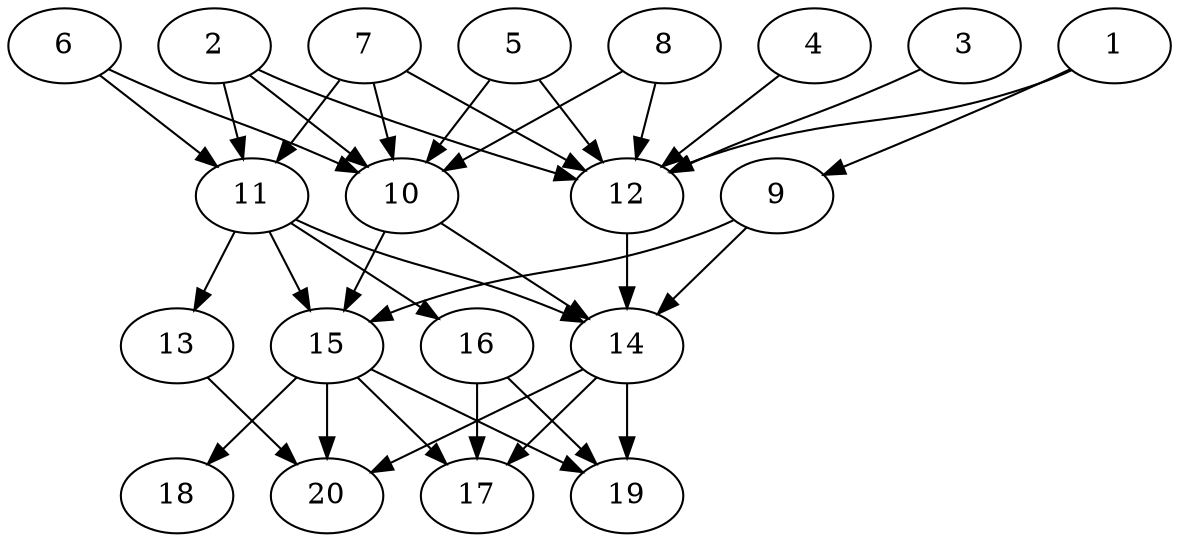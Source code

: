 // DAG automatically generated by daggen at Tue Jul 23 14:33:40 2019
// ./daggen --dot -n 20 --ccr 0.5 --fat 0.6 --regular 0.5 --density 0.8 --mindata 5242880 --maxdata 52428800 
digraph G {
  1 [size="33611776", alpha="0.18", expect_size="16805888"] 
  1 -> 9 [size ="16805888"]
  1 -> 12 [size ="16805888"]
  2 [size="14155776", alpha="0.15", expect_size="7077888"] 
  2 -> 10 [size ="7077888"]
  2 -> 11 [size ="7077888"]
  2 -> 12 [size ="7077888"]
  3 [size="18128896", alpha="0.05", expect_size="9064448"] 
  3 -> 12 [size ="9064448"]
  4 [size="94914560", alpha="0.19", expect_size="47457280"] 
  4 -> 12 [size ="47457280"]
  5 [size="104202240", alpha="0.02", expect_size="52101120"] 
  5 -> 10 [size ="52101120"]
  5 -> 12 [size ="52101120"]
  6 [size="76992512", alpha="0.01", expect_size="38496256"] 
  6 -> 10 [size ="38496256"]
  6 -> 11 [size ="38496256"]
  7 [size="64399360", alpha="0.04", expect_size="32199680"] 
  7 -> 10 [size ="32199680"]
  7 -> 11 [size ="32199680"]
  7 -> 12 [size ="32199680"]
  8 [size="78827520", alpha="0.16", expect_size="39413760"] 
  8 -> 10 [size ="39413760"]
  8 -> 12 [size ="39413760"]
  9 [size="57430016", alpha="0.14", expect_size="28715008"] 
  9 -> 14 [size ="28715008"]
  9 -> 15 [size ="28715008"]
  10 [size="41943040", alpha="0.00", expect_size="20971520"] 
  10 -> 14 [size ="20971520"]
  10 -> 15 [size ="20971520"]
  11 [size="86476800", alpha="0.10", expect_size="43238400"] 
  11 -> 13 [size ="43238400"]
  11 -> 14 [size ="43238400"]
  11 -> 15 [size ="43238400"]
  11 -> 16 [size ="43238400"]
  12 [size="75778048", alpha="0.03", expect_size="37889024"] 
  12 -> 14 [size ="37889024"]
  13 [size="51259392", alpha="0.10", expect_size="25629696"] 
  13 -> 20 [size ="25629696"]
  14 [size="75272192", alpha="0.00", expect_size="37636096"] 
  14 -> 17 [size ="37636096"]
  14 -> 19 [size ="37636096"]
  14 -> 20 [size ="37636096"]
  15 [size="72673280", alpha="0.06", expect_size="36336640"] 
  15 -> 17 [size ="36336640"]
  15 -> 18 [size ="36336640"]
  15 -> 19 [size ="36336640"]
  15 -> 20 [size ="36336640"]
  16 [size="82515968", alpha="0.02", expect_size="41257984"] 
  16 -> 17 [size ="41257984"]
  16 -> 19 [size ="41257984"]
  17 [size="85667840", alpha="0.16", expect_size="42833920"] 
  18 [size="10874880", alpha="0.11", expect_size="5437440"] 
  19 [size="85544960", alpha="0.10", expect_size="42772480"] 
  20 [size="57995264", alpha="0.15", expect_size="28997632"] 
}
